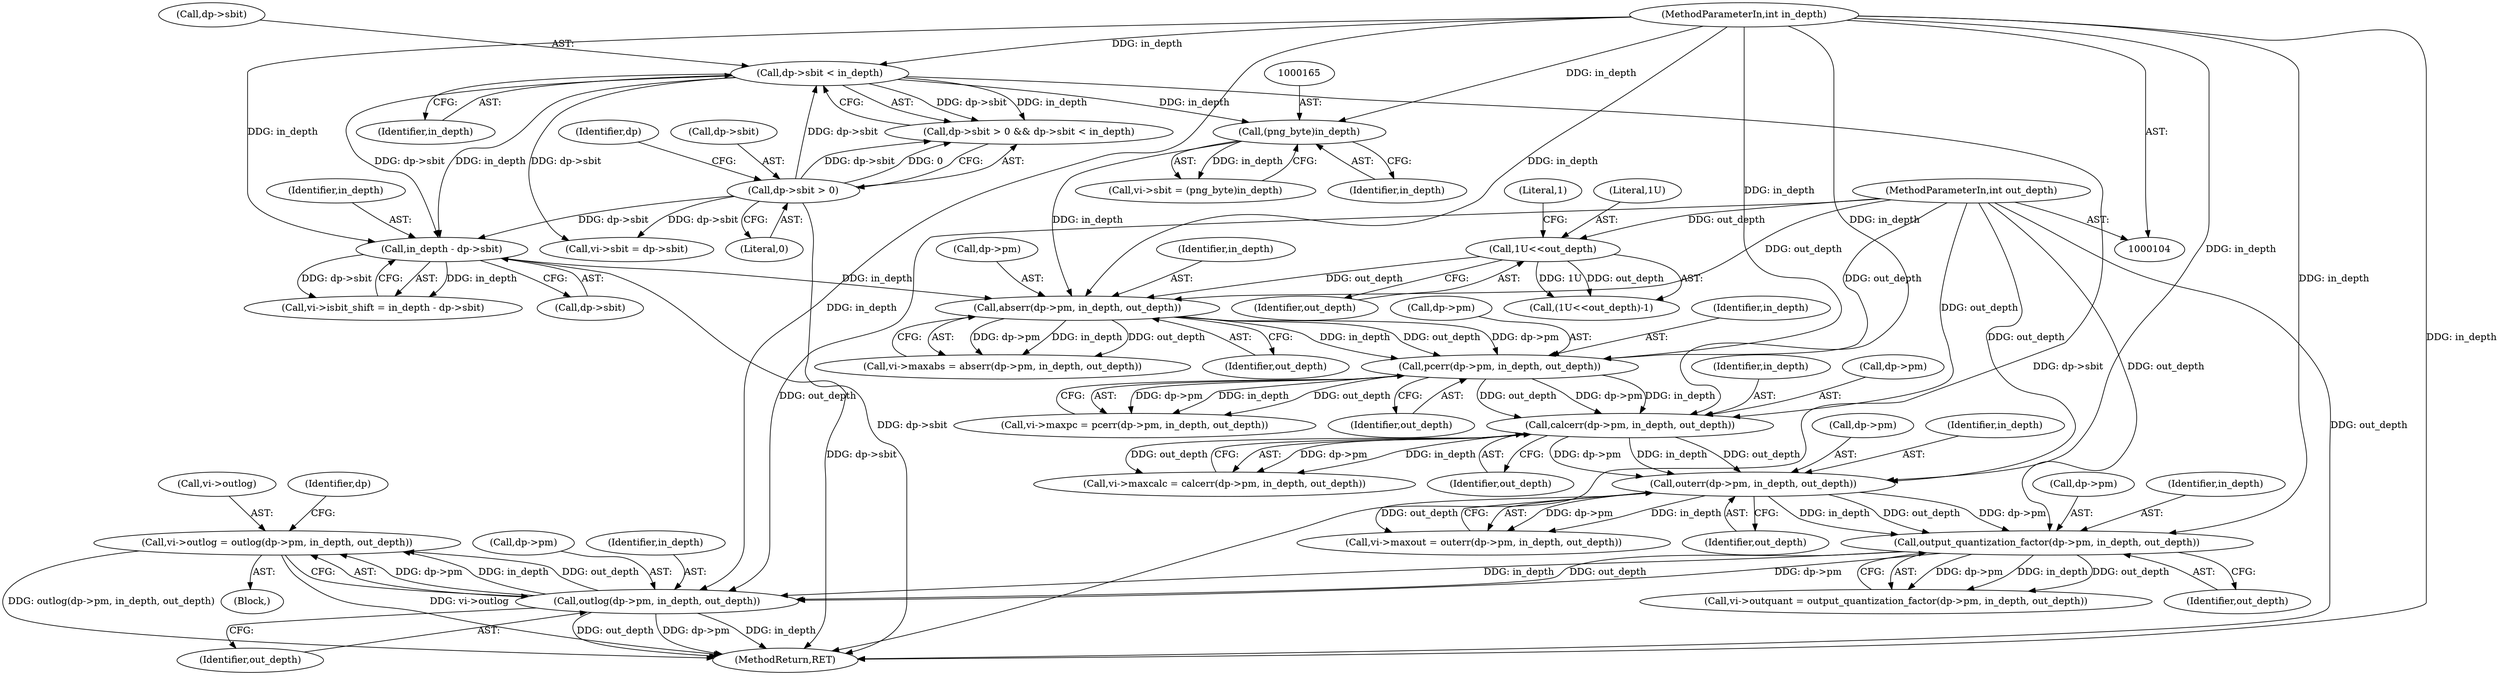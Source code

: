 digraph "0_Android_9d4853418ab2f754c2b63e091c29c5529b8b86ca_92@pointer" {
"1000293" [label="(Call,vi->outlog = outlog(dp->pm, in_depth, out_depth))"];
"1000297" [label="(Call,outlog(dp->pm, in_depth, out_depth))"];
"1000274" [label="(Call,output_quantization_factor(dp->pm, in_depth, out_depth))"];
"1000264" [label="(Call,outerr(dp->pm, in_depth, out_depth))"];
"1000254" [label="(Call,calcerr(dp->pm, in_depth, out_depth))"];
"1000244" [label="(Call,pcerr(dp->pm, in_depth, out_depth))"];
"1000234" [label="(Call,abserr(dp->pm, in_depth, out_depth))"];
"1000164" [label="(Call,(png_byte)in_depth)"];
"1000136" [label="(Call,dp->sbit < in_depth)"];
"1000131" [label="(Call,dp->sbit > 0)"];
"1000108" [label="(MethodParameterIn,int in_depth)"];
"1000153" [label="(Call,in_depth - dp->sbit)"];
"1000115" [label="(Call,1U<<out_depth)"];
"1000109" [label="(MethodParameterIn,int out_depth)"];
"1000302" [label="(Identifier,out_depth)"];
"1000274" [label="(Call,output_quantization_factor(dp->pm, in_depth, out_depth))"];
"1000238" [label="(Identifier,in_depth)"];
"1000115" [label="(Call,1U<<out_depth)"];
"1000298" [label="(Call,dp->pm)"];
"1000131" [label="(Call,dp->sbit > 0)"];
"1000136" [label="(Call,dp->sbit < in_depth)"];
"1000108" [label="(MethodParameterIn,int in_depth)"];
"1000230" [label="(Call,vi->maxabs = abserr(dp->pm, in_depth, out_depth))"];
"1000160" [label="(Call,vi->sbit = (png_byte)in_depth)"];
"1000275" [label="(Call,dp->pm)"];
"1000164" [label="(Call,(png_byte)in_depth)"];
"1000116" [label="(Literal,1U)"];
"1000278" [label="(Identifier,in_depth)"];
"1000258" [label="(Identifier,in_depth)"];
"1000166" [label="(Identifier,in_depth)"];
"1000142" [label="(Call,vi->sbit = dp->sbit)"];
"1000153" [label="(Call,in_depth - dp->sbit)"];
"1000249" [label="(Identifier,out_depth)"];
"1000260" [label="(Call,vi->maxout = outerr(dp->pm, in_depth, out_depth))"];
"1000297" [label="(Call,outlog(dp->pm, in_depth, out_depth))"];
"1000250" [label="(Call,vi->maxcalc = calcerr(dp->pm, in_depth, out_depth))"];
"1000293" [label="(Call,vi->outlog = outlog(dp->pm, in_depth, out_depth))"];
"1000132" [label="(Call,dp->sbit)"];
"1000301" [label="(Identifier,in_depth)"];
"1000135" [label="(Literal,0)"];
"1000117" [label="(Identifier,out_depth)"];
"1000255" [label="(Call,dp->pm)"];
"1000110" [label="(Block,)"];
"1000254" [label="(Call,calcerr(dp->pm, in_depth, out_depth))"];
"1000270" [label="(Call,vi->outquant = output_quantization_factor(dp->pm, in_depth, out_depth))"];
"1000265" [label="(Call,dp->pm)"];
"1000234" [label="(Call,abserr(dp->pm, in_depth, out_depth))"];
"1000137" [label="(Call,dp->sbit)"];
"1000155" [label="(Call,dp->sbit)"];
"1000245" [label="(Call,dp->pm)"];
"1000269" [label="(Identifier,out_depth)"];
"1000244" [label="(Call,pcerr(dp->pm, in_depth, out_depth))"];
"1000525" [label="(MethodReturn,RET)"];
"1000294" [label="(Call,vi->outlog)"];
"1000140" [label="(Identifier,in_depth)"];
"1000279" [label="(Identifier,out_depth)"];
"1000264" [label="(Call,outerr(dp->pm, in_depth, out_depth))"];
"1000235" [label="(Call,dp->pm)"];
"1000138" [label="(Identifier,dp)"];
"1000154" [label="(Identifier,in_depth)"];
"1000149" [label="(Call,vi->isbit_shift = in_depth - dp->sbit)"];
"1000114" [label="(Call,(1U<<out_depth)-1)"];
"1000259" [label="(Identifier,out_depth)"];
"1000109" [label="(MethodParameterIn,int out_depth)"];
"1000268" [label="(Identifier,in_depth)"];
"1000309" [label="(Identifier,dp)"];
"1000118" [label="(Literal,1)"];
"1000248" [label="(Identifier,in_depth)"];
"1000130" [label="(Call,dp->sbit > 0 && dp->sbit < in_depth)"];
"1000240" [label="(Call,vi->maxpc = pcerr(dp->pm, in_depth, out_depth))"];
"1000239" [label="(Identifier,out_depth)"];
"1000293" -> "1000110"  [label="AST: "];
"1000293" -> "1000297"  [label="CFG: "];
"1000294" -> "1000293"  [label="AST: "];
"1000297" -> "1000293"  [label="AST: "];
"1000309" -> "1000293"  [label="CFG: "];
"1000293" -> "1000525"  [label="DDG: outlog(dp->pm, in_depth, out_depth)"];
"1000293" -> "1000525"  [label="DDG: vi->outlog"];
"1000297" -> "1000293"  [label="DDG: dp->pm"];
"1000297" -> "1000293"  [label="DDG: in_depth"];
"1000297" -> "1000293"  [label="DDG: out_depth"];
"1000297" -> "1000302"  [label="CFG: "];
"1000298" -> "1000297"  [label="AST: "];
"1000301" -> "1000297"  [label="AST: "];
"1000302" -> "1000297"  [label="AST: "];
"1000297" -> "1000525"  [label="DDG: dp->pm"];
"1000297" -> "1000525"  [label="DDG: in_depth"];
"1000297" -> "1000525"  [label="DDG: out_depth"];
"1000274" -> "1000297"  [label="DDG: dp->pm"];
"1000274" -> "1000297"  [label="DDG: in_depth"];
"1000274" -> "1000297"  [label="DDG: out_depth"];
"1000108" -> "1000297"  [label="DDG: in_depth"];
"1000109" -> "1000297"  [label="DDG: out_depth"];
"1000274" -> "1000270"  [label="AST: "];
"1000274" -> "1000279"  [label="CFG: "];
"1000275" -> "1000274"  [label="AST: "];
"1000278" -> "1000274"  [label="AST: "];
"1000279" -> "1000274"  [label="AST: "];
"1000270" -> "1000274"  [label="CFG: "];
"1000274" -> "1000270"  [label="DDG: dp->pm"];
"1000274" -> "1000270"  [label="DDG: in_depth"];
"1000274" -> "1000270"  [label="DDG: out_depth"];
"1000264" -> "1000274"  [label="DDG: dp->pm"];
"1000264" -> "1000274"  [label="DDG: in_depth"];
"1000264" -> "1000274"  [label="DDG: out_depth"];
"1000108" -> "1000274"  [label="DDG: in_depth"];
"1000109" -> "1000274"  [label="DDG: out_depth"];
"1000264" -> "1000260"  [label="AST: "];
"1000264" -> "1000269"  [label="CFG: "];
"1000265" -> "1000264"  [label="AST: "];
"1000268" -> "1000264"  [label="AST: "];
"1000269" -> "1000264"  [label="AST: "];
"1000260" -> "1000264"  [label="CFG: "];
"1000264" -> "1000260"  [label="DDG: dp->pm"];
"1000264" -> "1000260"  [label="DDG: in_depth"];
"1000264" -> "1000260"  [label="DDG: out_depth"];
"1000254" -> "1000264"  [label="DDG: dp->pm"];
"1000254" -> "1000264"  [label="DDG: in_depth"];
"1000254" -> "1000264"  [label="DDG: out_depth"];
"1000108" -> "1000264"  [label="DDG: in_depth"];
"1000109" -> "1000264"  [label="DDG: out_depth"];
"1000254" -> "1000250"  [label="AST: "];
"1000254" -> "1000259"  [label="CFG: "];
"1000255" -> "1000254"  [label="AST: "];
"1000258" -> "1000254"  [label="AST: "];
"1000259" -> "1000254"  [label="AST: "];
"1000250" -> "1000254"  [label="CFG: "];
"1000254" -> "1000250"  [label="DDG: dp->pm"];
"1000254" -> "1000250"  [label="DDG: in_depth"];
"1000254" -> "1000250"  [label="DDG: out_depth"];
"1000244" -> "1000254"  [label="DDG: dp->pm"];
"1000244" -> "1000254"  [label="DDG: in_depth"];
"1000244" -> "1000254"  [label="DDG: out_depth"];
"1000108" -> "1000254"  [label="DDG: in_depth"];
"1000109" -> "1000254"  [label="DDG: out_depth"];
"1000244" -> "1000240"  [label="AST: "];
"1000244" -> "1000249"  [label="CFG: "];
"1000245" -> "1000244"  [label="AST: "];
"1000248" -> "1000244"  [label="AST: "];
"1000249" -> "1000244"  [label="AST: "];
"1000240" -> "1000244"  [label="CFG: "];
"1000244" -> "1000240"  [label="DDG: dp->pm"];
"1000244" -> "1000240"  [label="DDG: in_depth"];
"1000244" -> "1000240"  [label="DDG: out_depth"];
"1000234" -> "1000244"  [label="DDG: dp->pm"];
"1000234" -> "1000244"  [label="DDG: in_depth"];
"1000234" -> "1000244"  [label="DDG: out_depth"];
"1000108" -> "1000244"  [label="DDG: in_depth"];
"1000109" -> "1000244"  [label="DDG: out_depth"];
"1000234" -> "1000230"  [label="AST: "];
"1000234" -> "1000239"  [label="CFG: "];
"1000235" -> "1000234"  [label="AST: "];
"1000238" -> "1000234"  [label="AST: "];
"1000239" -> "1000234"  [label="AST: "];
"1000230" -> "1000234"  [label="CFG: "];
"1000234" -> "1000230"  [label="DDG: dp->pm"];
"1000234" -> "1000230"  [label="DDG: in_depth"];
"1000234" -> "1000230"  [label="DDG: out_depth"];
"1000164" -> "1000234"  [label="DDG: in_depth"];
"1000153" -> "1000234"  [label="DDG: in_depth"];
"1000108" -> "1000234"  [label="DDG: in_depth"];
"1000115" -> "1000234"  [label="DDG: out_depth"];
"1000109" -> "1000234"  [label="DDG: out_depth"];
"1000164" -> "1000160"  [label="AST: "];
"1000164" -> "1000166"  [label="CFG: "];
"1000165" -> "1000164"  [label="AST: "];
"1000166" -> "1000164"  [label="AST: "];
"1000160" -> "1000164"  [label="CFG: "];
"1000164" -> "1000160"  [label="DDG: in_depth"];
"1000136" -> "1000164"  [label="DDG: in_depth"];
"1000108" -> "1000164"  [label="DDG: in_depth"];
"1000136" -> "1000130"  [label="AST: "];
"1000136" -> "1000140"  [label="CFG: "];
"1000137" -> "1000136"  [label="AST: "];
"1000140" -> "1000136"  [label="AST: "];
"1000130" -> "1000136"  [label="CFG: "];
"1000136" -> "1000525"  [label="DDG: dp->sbit"];
"1000136" -> "1000130"  [label="DDG: dp->sbit"];
"1000136" -> "1000130"  [label="DDG: in_depth"];
"1000131" -> "1000136"  [label="DDG: dp->sbit"];
"1000108" -> "1000136"  [label="DDG: in_depth"];
"1000136" -> "1000142"  [label="DDG: dp->sbit"];
"1000136" -> "1000153"  [label="DDG: in_depth"];
"1000136" -> "1000153"  [label="DDG: dp->sbit"];
"1000131" -> "1000130"  [label="AST: "];
"1000131" -> "1000135"  [label="CFG: "];
"1000132" -> "1000131"  [label="AST: "];
"1000135" -> "1000131"  [label="AST: "];
"1000138" -> "1000131"  [label="CFG: "];
"1000130" -> "1000131"  [label="CFG: "];
"1000131" -> "1000525"  [label="DDG: dp->sbit"];
"1000131" -> "1000130"  [label="DDG: dp->sbit"];
"1000131" -> "1000130"  [label="DDG: 0"];
"1000131" -> "1000142"  [label="DDG: dp->sbit"];
"1000131" -> "1000153"  [label="DDG: dp->sbit"];
"1000108" -> "1000104"  [label="AST: "];
"1000108" -> "1000525"  [label="DDG: in_depth"];
"1000108" -> "1000153"  [label="DDG: in_depth"];
"1000153" -> "1000149"  [label="AST: "];
"1000153" -> "1000155"  [label="CFG: "];
"1000154" -> "1000153"  [label="AST: "];
"1000155" -> "1000153"  [label="AST: "];
"1000149" -> "1000153"  [label="CFG: "];
"1000153" -> "1000525"  [label="DDG: dp->sbit"];
"1000153" -> "1000149"  [label="DDG: in_depth"];
"1000153" -> "1000149"  [label="DDG: dp->sbit"];
"1000115" -> "1000114"  [label="AST: "];
"1000115" -> "1000117"  [label="CFG: "];
"1000116" -> "1000115"  [label="AST: "];
"1000117" -> "1000115"  [label="AST: "];
"1000118" -> "1000115"  [label="CFG: "];
"1000115" -> "1000114"  [label="DDG: 1U"];
"1000115" -> "1000114"  [label="DDG: out_depth"];
"1000109" -> "1000115"  [label="DDG: out_depth"];
"1000109" -> "1000104"  [label="AST: "];
"1000109" -> "1000525"  [label="DDG: out_depth"];
}
